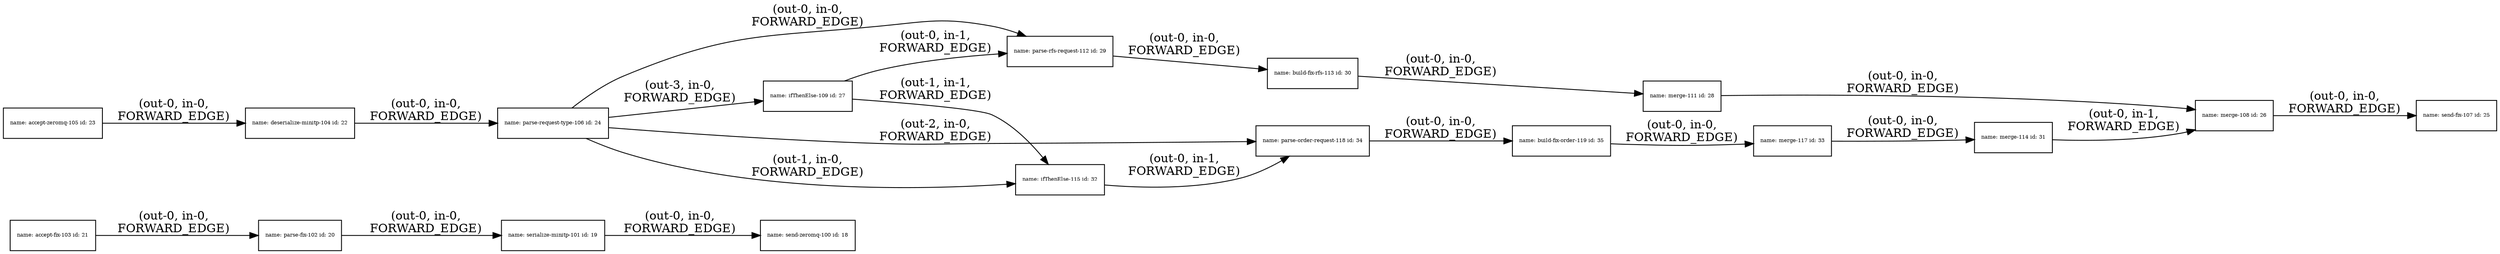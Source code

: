 digraph FLOW {
labelloc=top;
rankdir=LR;
18 [shape=rectangle, fontsize=6, label="name: send-zeromq-100 id: 18"];
19 [shape=rectangle, fontsize=6, label="name: serialize-minitp-101 id: 19"];
20 [shape=rectangle, fontsize=6, label="name: parse-fix-102 id: 20"];
21 [shape=rectangle, fontsize=6, label="name: accept-fix-103 id: 21"];
22 [shape=rectangle, fontsize=6, label="name: deserialize-minitp-104 id: 22"];
23 [shape=rectangle, fontsize=6, label="name: accept-zeromq-105 id: 23"];
24 [shape=rectangle, fontsize=6, label="name: parse-request-type-106 id: 24"];
25 [shape=rectangle, fontsize=6, label="name: send-fix-107 id: 25"];
26 [shape=rectangle, fontsize=6, label="name: merge-108 id: 26"];
27 [shape=rectangle, fontsize=6, label="name: ifThenElse-109 id: 27"];
28 [shape=rectangle, fontsize=6, label="name: merge-111 id: 28"];
29 [shape=rectangle, fontsize=6, label="name: parse-rfs-request-112 id: 29"];
30 [shape=rectangle, fontsize=6, label="name: build-fix-rfs-113 id: 30"];
31 [shape=rectangle, fontsize=6, label="name: merge-114 id: 31"];
32 [shape=rectangle, fontsize=6, label="name: ifThenElse-115 id: 32"];
33 [shape=rectangle, fontsize=6, label="name: merge-117 id: 33"];
34 [shape=rectangle, fontsize=6, label="name: parse-order-request-118 id: 34"];
35 [shape=rectangle, fontsize=6, label="name: build-fix-order-119 id: 35"];
19 -> 18 [label="(out-0, in-0,
FORWARD_EDGE)"];
20 -> 19 [label="(out-0, in-0,
FORWARD_EDGE)"];
21 -> 20 [label="(out-0, in-0,
FORWARD_EDGE)"];
22 -> 24 [label="(out-0, in-0,
FORWARD_EDGE)"];
23 -> 22 [label="(out-0, in-0,
FORWARD_EDGE)"];
24 -> 29 [label="(out-0, in-0,
FORWARD_EDGE)"];
24 -> 32 [label="(out-1, in-0,
FORWARD_EDGE)"];
24 -> 34 [label="(out-2, in-0,
FORWARD_EDGE)"];
24 -> 27 [label="(out-3, in-0,
FORWARD_EDGE)"];
26 -> 25 [label="(out-0, in-0,
FORWARD_EDGE)"];
27 -> 29 [label="(out-0, in-1,
FORWARD_EDGE)"];
27 -> 32 [label="(out-1, in-1,
FORWARD_EDGE)"];
28 -> 26 [label="(out-0, in-0,
FORWARD_EDGE)"];
29 -> 30 [label="(out-0, in-0,
FORWARD_EDGE)"];
30 -> 28 [label="(out-0, in-0,
FORWARD_EDGE)"];
31 -> 26 [label="(out-0, in-1,
FORWARD_EDGE)"];
32 -> 34 [label="(out-0, in-1,
FORWARD_EDGE)"];
33 -> 31 [label="(out-0, in-0,
FORWARD_EDGE)"];
34 -> 35 [label="(out-0, in-0,
FORWARD_EDGE)"];
35 -> 33 [label="(out-0, in-0,
FORWARD_EDGE)"];
}
